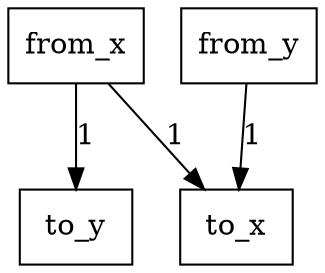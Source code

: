 digraph {
    graph [rankdir=TB
          ,bgcolor=transparent];
    node [shape=box
         ,fillcolor=white
         ,style=filled];
    0 [label=<from_x>];
    1 [label=<from_y>];
    2 [label=<to_x>];
    3 [label=<to_y>];
    0 -> 2 [label=1];
    0 -> 3 [label=1];
    1 -> 2 [label=1];
}